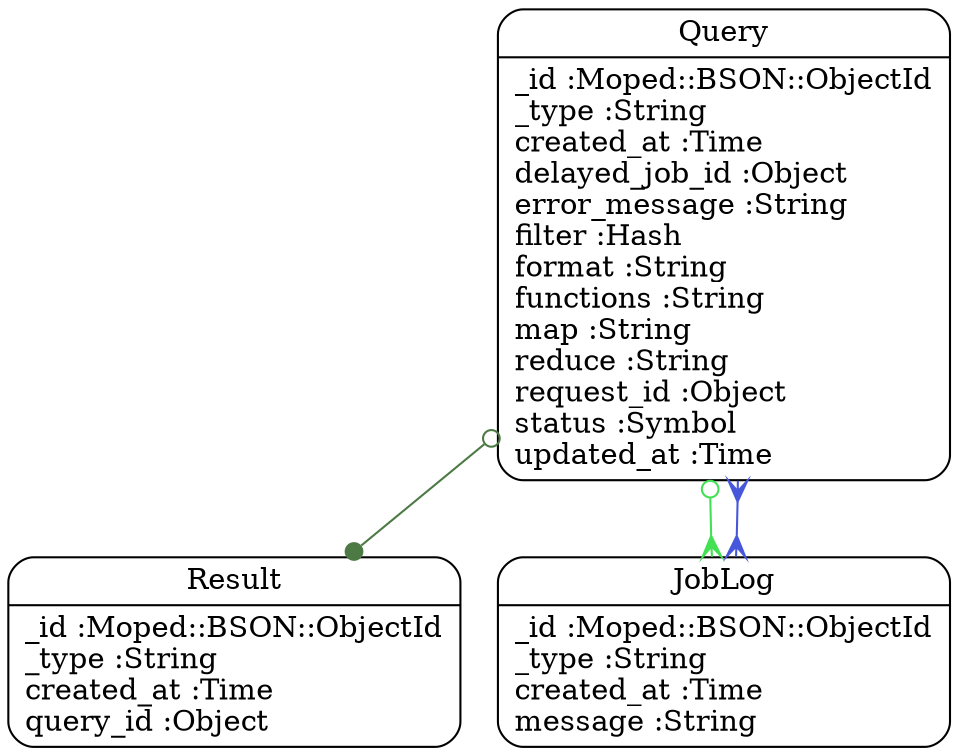 digraph models_diagram {
	graph[overlap=false, splines=true]
	"Query" [shape=Mrecord, label="{Query|_id :Moped::BSON::ObjectId\l_type :String\lcreated_at :Time\ldelayed_job_id :Object\lerror_message :String\lfilter :Hash\lformat :String\lfunctions :String\lmap :String\lreduce :String\lrequest_id :Object\lstatus :Symbol\lupdated_at :Time\l}"]
	"Result" [shape=Mrecord, label="{Result|_id :Moped::BSON::ObjectId\l_type :String\lcreated_at :Time\lquery_id :Object\l}"]
	"JobLog" [shape=Mrecord, label="{JobLog|_id :Moped::BSON::ObjectId\l_type :String\lcreated_at :Time\lmessage :String\l}"]
	"Query" -> "JobLog" [arrowtail=odot, arrowhead=crow, dir=both color="#44E053"]
	"Query" -> "Result" [arrowtail=odot, arrowhead=dot, dir=both color="#4C7944"]
	"JobLog" -> "Query" [arrowtail=crow, arrowhead=crow, dir=both color="#4657DB"]
}
